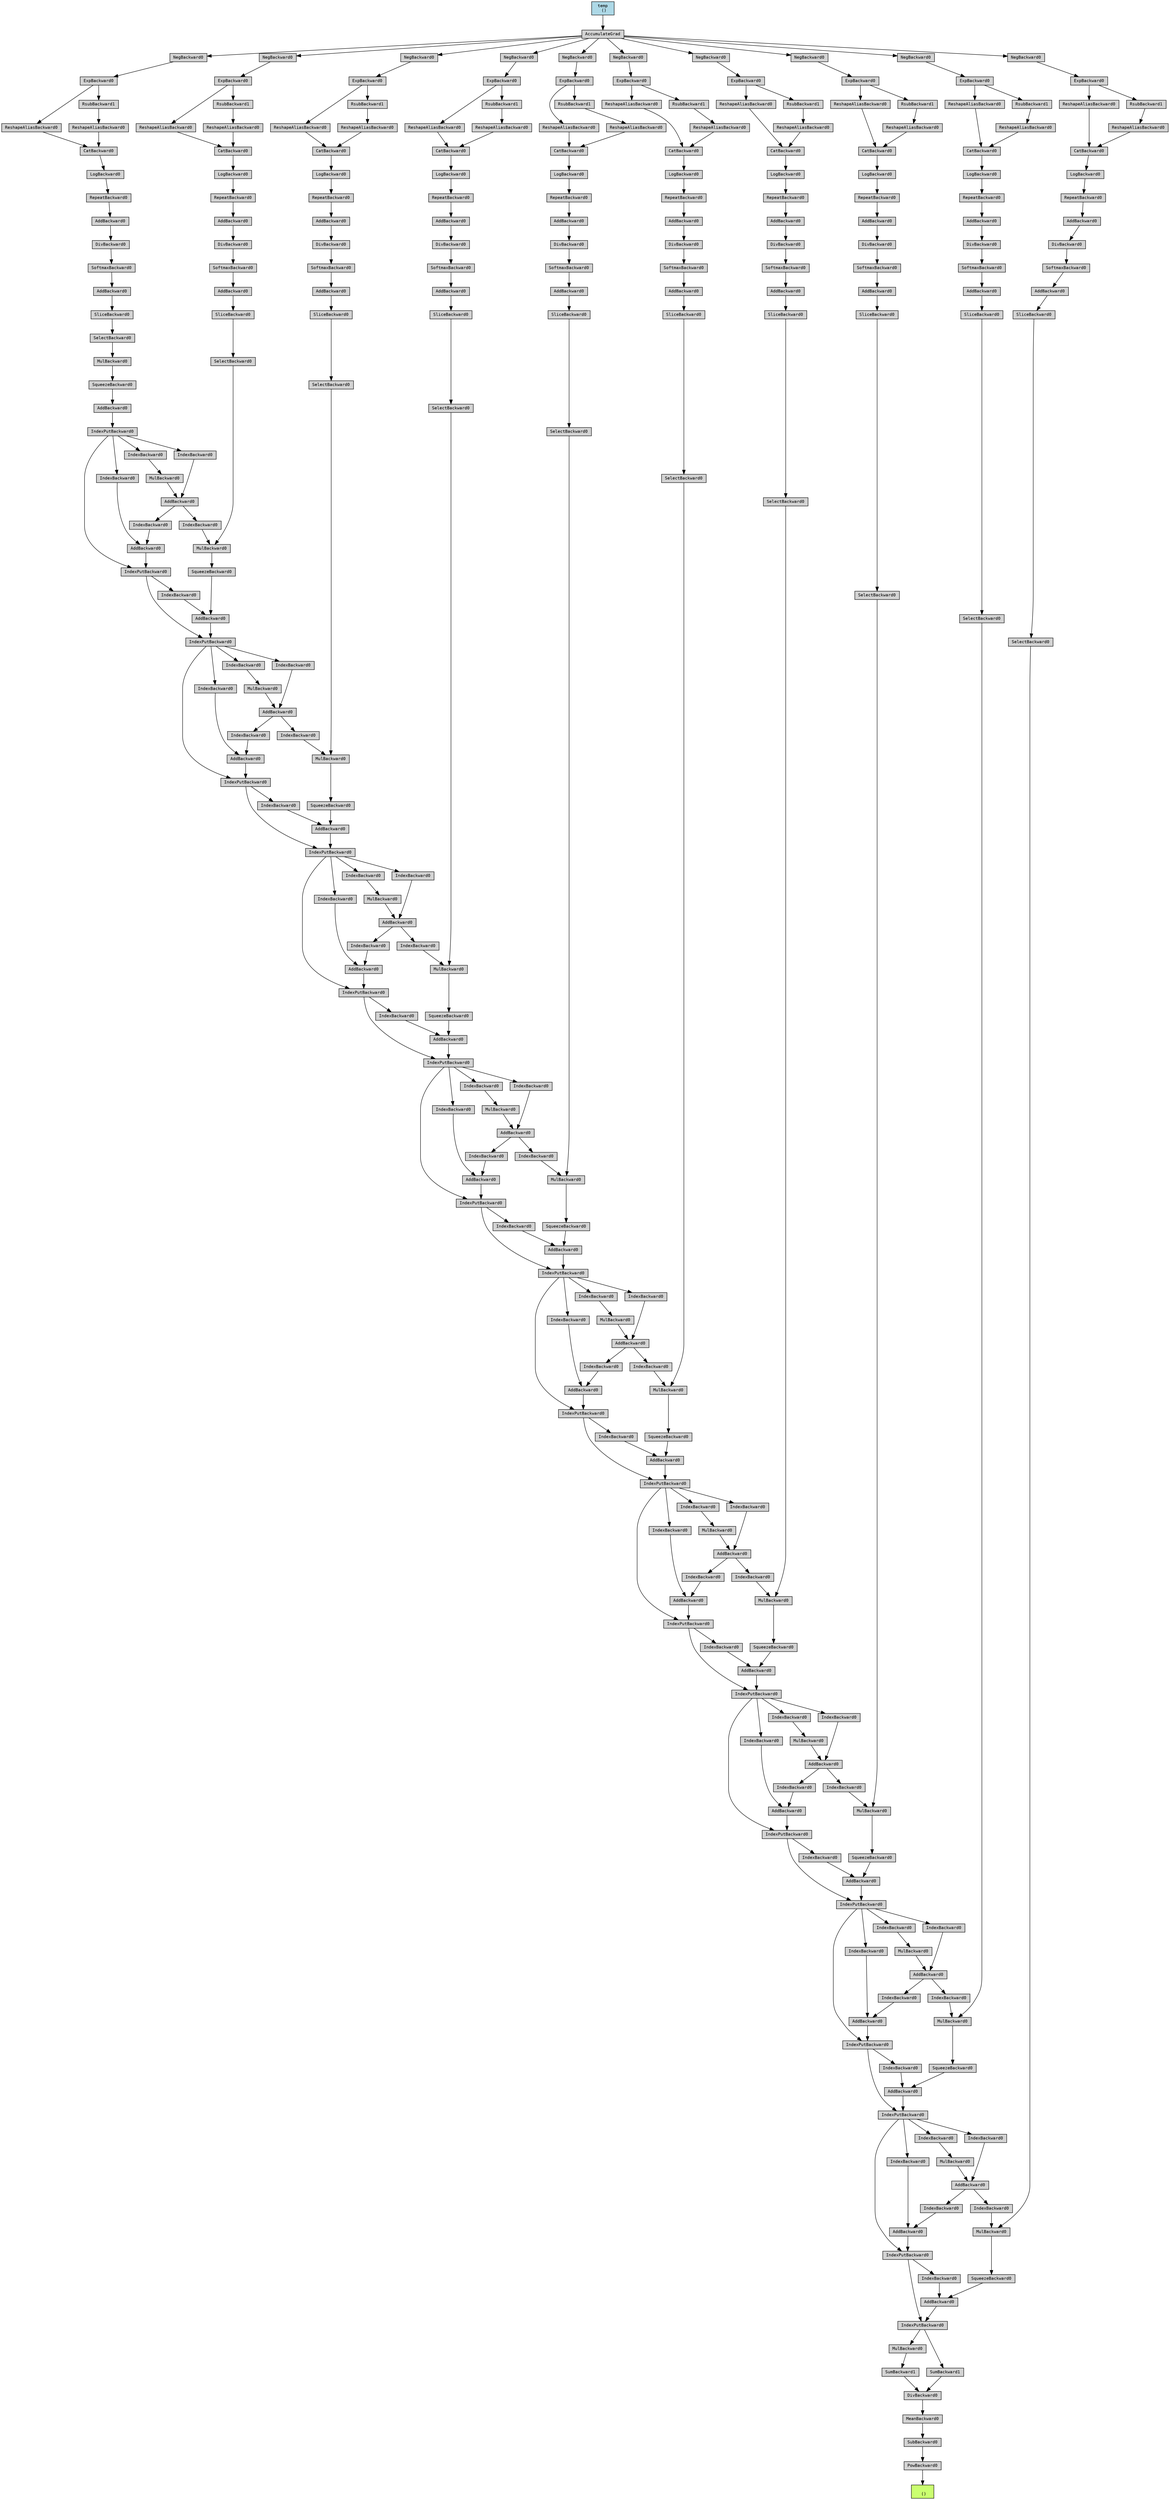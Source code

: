 digraph {
	graph [bb="0,0,2722,5980",
		size="93.6,93.6"
	];
	node [align=left,
		fontname=monospace,
		fontsize=10,
		height=0.2,
		label="\N",
		ranksep=0.1,
		shape=box,
		style=filled
	];
	2419774067456	[fillcolor=darkolivegreen1,
		height=0.44444,
		label="
 ()",
		pos="2087,16",
		width=0.75];
	2419777140288	[height=0.27778,
		label=PowBackward0,
		pos="2087,78",
		width=1.2222];
	2419777140288 -> 2419774067456	[pos="e,2087,32.141 2087,67.625 2087,61.025 2087,51.844 2087,43.11"];
	2419777140192	[height=0.27778,
		label=SubBackward0,
		pos="2087,134",
		width=1.2222];
	2419777140192 -> 2419777140288	[pos="e,2087,88.298 2087,123.59 2087,116.86 2087,107.53 2087,99.151"];
	2419777140096	[height=0.27778,
		label=MeanBackward0,
		pos="2087,190",
		width=1.3056];
	2419777140096 -> 2419777140192	[pos="e,2087,144.3 2087,179.59 2087,172.86 2087,163.53 2087,155.15"];
	2419777140000	[height=0.27778,
		label=DivBackward0,
		pos="2087,246",
		width=1.2222];
	2419777140000 -> 2419777140096	[pos="e,2087,200.3 2087,235.59 2087,228.86 2087,219.53 2087,211.15"];
	2419777139904	[height=0.27778,
		label=SumBackward1,
		pos="2034,302",
		width=1.2222];
	2419777139904 -> 2419777140000	[pos="e,2077.9,256.3 2043.2,291.59 2050.7,284.01 2061.4,273.13 2070.3,264.02"];
	2419777139760	[height=0.27778,
		label=MulBackward0,
		pos="2051,358",
		width=1.2222];
	2419777139760 -> 2419777139904	[pos="e,2036.9,312.3 2048,347.59 2045.9,340.7 2042.8,331.1 2040.2,322.57"];
	2419777139616	[height=0.27778,
		label=IndexPutBackward0,
		pos="2087,414",
		width=1.6389];
	2419777139616 -> 2419777139760	[pos="e,2057.2,368.3 2080.7,403.59 2075.9,396.39 2069.2,386.23 2063.3,377.43"];
	2419777139952	[height=0.27778,
		label=SumBackward1,
		pos="2140,302",
		width=1.2222];
	2419777139616 -> 2419777139952	[pos="e,2135.5,312.35 2091.5,403.62 2100.2,385.6 2119.4,345.81 2130.8,322.02"];
	2419777139520	[height=0.27778,
		label=IndexPutBackward0,
		pos="2051,582",
		width=1.6389];
	2419777139520 -> 2419777139616	[pos="e,2083.8,424.22 2052.3,571.5 2055.3,550.99 2062.9,501.06 2073,460 2075.1,451.56 2077.8,442.39 2080.4,434.53"];
	2419609064336	[height=0.27778,
		label=IndexBackward0,
		pos="2126,526",
		width=1.3889];
	2419777139520 -> 2419609064336	[pos="e,2112.8,536.48 2064.1,571.59 2075.1,563.67 2091.1,552.16 2104,542.82"];
	2419609063040	[height=0.27778,
		label=IndexPutBackward0,
		pos="2040,918",
		width=1.6389];
	2419609063040 -> 2419777139520	[pos="e,2036.9,592.22 2029.4,907.55 2010.7,889.83 1974,849.54 1974,807 1974,807 1974,807 1974,693 1974,662.05 1981.2,653.33 1999,628 2006.9,\
616.78 2018.2,606.57 2028.2,598.72"];
	2419586223648	[height=0.27778,
		label=IndexBackward0,
		pos="2052,806",
		width=1.3889];
	2419609063040 -> 2419586223648	[pos="e,2051,816.35 2041,907.62 2043,889.84 2047.2,850.88 2049.8,827"];
	2419750983024	[height=0.27778,
		label=IndexBackward0,
		pos="2118,862",
		width=1.3889];
	2419609063040 -> 2419750983024	[pos="e,2104.3,872.48 2053.6,907.59 2065.1,899.59 2082,887.93 2095.5,878.54"];
	2419750984992	[height=0.27778,
		label=IndexBackward0,
		pos="2236,862",
		width=1.3889];
	2419609063040 -> 2419750984992	[pos="e,2201.6,872.48 2074.1,907.59 2106.5,898.67 2155.4,885.19 2191,875.39"];
	2419609061648	[height=0.27778,
		label=IndexPutBackward0,
		pos="1959,1086",
		width=1.6389];
	2419609061648 -> 2419609063040	[pos="e,2024.1,928.45 1959.2,1075.8 1960.1,1054.5 1964.5,1001 1987,964 1994,952.48 2005,942.44 2015.2,934.78"];
	2419749715296	[height=0.27778,
		label=IndexBackward0,
		pos="2037,1030",
		width=1.3889];
	2419609061648 -> 2419749715296	[pos="e,2023.3,1040.5 1972.6,1075.6 1984.1,1067.6 2001,1055.9 2014.5,1046.5"];
	2419586220960	[height=0.27778,
		label=IndexPutBackward0,
		pos="1918,1422",
		width=1.6389];
	2419586220960 -> 2419609061648	[pos="e,1944.7,1096.2 1912.4,1411.7 1901.8,1393.2 1880,1350.2 1880,1311 1880,1311 1880,1311 1880,1197 1880,1165.9 1887.8,1157.3 1906,1132 \
1914.2,1120.6 1925.8,1110.3 1936.1,1102.5"];
	2419749714816	[height=0.27778,
		label=IndexBackward0,
		pos="1958,1254",
		width=1.3889];
	2419586220960 -> 2419749714816	[pos="e,1953.6,1264.5 1919,1411.7 1921.5,1391.3 1928.3,1340.8 1940,1300 1942.5,1291.4 1946,1282.2 1949.2,1274.4"];
	2419750985712	[height=0.27778,
		label=IndexBackward0,
		pos="1996,1366",
		width=1.3889];
	2419586220960 -> 2419750985712	[pos="e,1982.3,1376.5 1931.6,1411.6 1943.1,1403.6 1960,1391.9 1973.5,1382.5"];
	2419750987056	[height=0.27778,
		label=IndexBackward0,
		pos="2105,1310",
		width=1.3889];
	2419586220960 -> 2419750987056	[pos="e,2100.2,1320.4 1970.5,1411.5 1997.5,1404.8 2030,1393.7 2055,1376 2072,1363.9 2085.9,1344.4 2094.7,1329.9"];
	2419749714336	[height=0.27778,
		label=IndexPutBackward0,
		pos="1807,1590",
		width=1.6389];
	2419749714336 -> 2419586220960	[pos="e,1905.4,1432.2 1808.7,1579.8 1811.3,1566.9 1817,1542.9 1826,1524 1839.1,1496.6 1844.6,1490.4 1865,1468 1874.7,1457.4 1886.8,1446.9 \
1897,1438.7"];
	2419749714048	[height=0.27778,
		label=IndexBackward0,
		pos="1885,1534",
		width=1.3889];
	2419749714336 -> 2419749714048	[pos="e,1871.3,1544.5 1820.6,1579.6 1832.1,1571.6 1849,1559.9 1862.5,1550.5"];
	2419749713424	[height=0.27778,
		label=IndexPutBackward0,
		pos="1697,1926",
		width=1.6389];
	2419749713424 -> 2419749714336	[pos="e,1771.2,1600.5 1691.4,1915.7 1680.8,1897.2 1659,1854.2 1659,1815 1659,1815 1659,1815 1659,1701 1659,1649.5 1717.4,1619.3 1760.8,\
1604"];
	2419749712800	[height=0.27778,
		label=IndexBackward0,
		pos="1737,1758",
		width=1.3889];
	2419749713424 -> 2419749712800	[pos="e,1732.6,1768.5 1698,1915.7 1700.5,1895.3 1707.3,1844.8 1719,1804 1721.5,1795.4 1725,1786.2 1728.2,1778.4"];
	2419750987440	[height=0.27778,
		label=IndexBackward0,
		pos="1775,1870",
		width=1.3889];
	2419749713424 -> 2419750987440	[pos="e,1761.3,1880.5 1710.6,1915.6 1722.1,1907.6 1739,1895.9 1752.5,1886.5"];
	2419750989168	[height=0.27778,
		label=IndexBackward0,
		pos="1884,1814",
		width=1.3889];
	2419749713424 -> 2419750989168	[pos="e,1879.2,1824.4 1749.5,1915.5 1776.5,1908.8 1809,1897.7 1834,1880 1851,1867.9 1864.9,1848.4 1873.7,1833.9"];
	2419749712176	[height=0.27778,
		label=IndexPutBackward0,
		pos="1514,2094",
		width=1.6389];
	2419749712176 -> 2419749713424	[pos="e,1670,1936.5 1514.6,2083.7 1516,2070.1 1520.2,2044.8 1533,2028 1565.8,1985 1622.7,1956 1660,1940.5"];
	2419749711648	[height=0.27778,
		label=IndexBackward0,
		pos="1592,2038",
		width=1.3889];
	2419749712176 -> 2419749711648	[pos="e,1578.3,2048.5 1527.6,2083.6 1539.1,2075.6 1556,2063.9 1569.5,2054.5"];
	2419749710976	[height=0.27778,
		label=IndexPutBackward0,
		pos="1431,2430",
		width=1.6389];
	2419749710976 -> 2419749712176	[pos="e,1477.9,2104.4 1420.4,2419.6 1401.7,2401.8 1365,2361.5 1365,2319 1365,2319 1365,2319 1365,2205 1365,2153.2 1424,2123 1467.7,2107.8"];
	2419749710736	[height=0.27778,
		label=IndexBackward0,
		pos="1443,2318",
		width=1.3889];
	2419749710976 -> 2419749710736	[pos="e,1442,2328.4 1432,2419.6 1434,2401.8 1438.2,2362.9 1440.8,2339"];
	2419750989648	[height=0.27778,
		label=IndexBackward0,
		pos="1509,2374",
		width=1.3889];
	2419749710976 -> 2419750989648	[pos="e,1495.3,2384.5 1444.6,2419.6 1456.1,2411.6 1473,2399.9 1486.5,2390.5"];
	2419750991040	[height=0.27778,
		label=IndexBackward0,
		pos="1627,2374",
		width=1.3889];
	2419749710976 -> 2419750991040	[pos="e,1592.6,2384.5 1465.1,2419.6 1497.5,2410.7 1546.4,2397.2 1582,2387.4"];
	2419749709776	[height=0.27778,
		label=IndexPutBackward0,
		pos="1229,2598",
		width=1.6389];
	2419749709776 -> 2419749710976	[pos="e,1398.5,2440.4 1229.5,2587.6 1230.8,2573.9 1234.8,2548.5 1248,2532 1284.2,2486.8 1346.4,2458.7 1388.1,2443.9"];
	2419749709632	[height=0.27778,
		label=IndexBackward0,
		pos="1307,2542",
		width=1.3889];
	2419749709776 -> 2419749709632	[pos="e,1293.3,2552.5 1242.6,2587.6 1254.1,2579.6 1271,2567.9 1284.5,2558.5"];
	2419749708720	[height=0.27778,
		label=IndexPutBackward0,
		pos="1146,2934",
		width=1.6389];
	2419749708720 -> 2419749709776	[pos="e,1192.9,2608.4 1135.4,2923.6 1116.7,2905.8 1080,2865.5 1080,2823 1080,2823 1080,2823 1080,2709 1080,2657.2 1139,2627 1182.7,2611.8"];
	2419751385120	[height=0.27778,
		label=IndexBackward0,
		pos="1158,2822",
		width=1.3889];
	2419749708720 -> 2419751385120	[pos="e,1157,2832.4 1147,2923.6 1149,2905.8 1153.2,2866.9 1155.8,2843"];
	2419750991664	[height=0.27778,
		label=IndexBackward0,
		pos="1224,2878",
		width=1.3889];
	2419749708720 -> 2419750991664	[pos="e,1210.3,2888.5 1159.6,2923.6 1171.1,2915.6 1188,2903.9 1201.5,2894.5"];
	2419750993008	[height=0.27778,
		label=IndexBackward0,
		pos="1342,2878",
		width=1.3889];
	2419749708720 -> 2419750993008	[pos="e,1307.6,2888.5 1180.1,2923.6 1212.5,2914.7 1261.4,2901.2 1297,2891.4"];
	2419749707472	[height=0.27778,
		label=IndexPutBackward0,
		pos="949,3102",
		width=1.6389];
	2419749707472 -> 2419749708720	[pos="e,1115.1,2944.4 949.56,3091.6 950.81,3078 954.87,3052.6 968,3036 1003.3,2991.4 1064.1,2963 1104.7,2948.1"];
	2419749706944	[height=0.27778,
		label=IndexBackward0,
		pos="1027,3046",
		width=1.3889];
	2419749707472 -> 2419749706944	[pos="e,1013.3,3056.5 962.59,3091.6 974.15,3083.6 990.99,3071.9 1004.5,3062.5"];
	2419749706320	[height=0.27778,
		label=IndexPutBackward0,
		pos="838,3438",
		width=1.6389];
	2419749706320 -> 2419749707472	[pos="e,912.93,3112.4 832.39,3427.7 821.82,3409.2 800,3366.2 800,3327 800,3327 800,3327 800,3213 800,3161.2 859,3131 902.74,3115.8"];
	2419749706224	[height=0.27778,
		label=IndexBackward0,
		pos="878,3270",
		width=1.3889];
	2419749706320 -> 2419749706224	[pos="e,873.57,3280.5 839.04,3427.7 841.47,3407.3 848.25,3356.8 860,3316 862.47,3307.4 865.98,3298.2 869.25,3290.4"];
	2419750993488	[height=0.27778,
		label=IndexBackward0,
		pos="916,3382",
		width=1.3889];
	2419749706320 -> 2419750993488	[pos="e,902.31,3392.5 851.59,3427.6 863.15,3419.6 879.99,3407.9 893.55,3398.5"];
	2419751374848	[height=0.27778,
		label=IndexBackward0,
		pos="1025,3326",
		width=1.3889];
	2419749706320 -> 2419751374848	[pos="e,1020.2,3336.4 890.49,3427.5 917.53,3420.8 949.97,3409.7 975,3392 992.02,3379.9 1005.9,3360.4 1014.7,3345.9"];
	2419749705600	[height=0.27778,
		label=IndexPutBackward0,
		pos="646,3606",
		width=1.6389];
	2419749705600 -> 2419749706320	[pos="e,808.59,3448.4 646.58,3595.6 647.87,3582 651.97,3556.7 665,3540 699.43,3495.9 758.84,3467.4 798.28,3452.2"];
	2419749704976	[height=0.27778,
		label=IndexBackward0,
		pos="724,3550",
		width=1.3889];
	2419749705600 -> 2419749704976	[pos="e,710.31,3560.5 659.59,3595.6 671.15,3587.6 687.99,3575.9 701.55,3566.5"];
	2419749704352	[height=0.27778,
		label=IndexPutBackward0,
		pos="567,3942",
		width=1.6389];
	2419749704352 -> 2419749705600	[pos="e,611.64,3616.5 556.4,3931.6 537.74,3913.8 501,3873.5 501,3831 501,3831 501,3831 501,3717 501,3665.9 558.83,3635.5 601.45,3620"];
	2419750534880	[height=0.27778,
		label=IndexBackward0,
		pos="579,3830",
		width=1.3889];
	2419749704352 -> 2419750534880	[pos="e,577.98,3840.4 568.02,3931.6 569.96,3913.8 574.21,3874.9 576.82,3851"];
	2419751377248	[height=0.27778,
		label=IndexBackward0,
		pos="645,3886",
		width=1.3889];
	2419749704352 -> 2419751377248	[pos="e,631.31,3896.5 580.59,3931.6 592.15,3923.6 608.99,3911.9 622.55,3902.5"];
	2419751383440	[height=0.27778,
		label=IndexBackward0,
		pos="763,3886",
		width=1.3889];
	2419749704352 -> 2419751383440	[pos="e,728.59,3896.5 601.14,3931.6 633.54,3922.7 682.44,3909.2 718.01,3899.4"];
	2419749703152	[height=0.27778,
		label=IndexPutBackward0,
		pos="412,4110",
		width=1.6389];
	2419749703152 -> 2419749704352	[pos="e,547.15,3952.4 412.83,4099.8 414.43,4086.4 418.91,4061.4 431,4044 458.6,4004.4 506.76,3974 537.74,3957.4"];
	2419749702624	[height=0.27778,
		label=IndexBackward0,
		pos="490,4054",
		width=1.3889];
	2419749703152 -> 2419749702624	[pos="e,476.31,4064.5 425.59,4099.6 437.15,4091.6 453.99,4079.9 467.55,4070.5"];
	2419749701904	[height=0.27778,
		label=IndexPutBackward0,
		pos="364,4446",
		width=1.6389];
	2419749701904 -> 2419749703152	[pos="e,389.48,4120.5 353.4,4435.6 334.74,4417.8 298,4377.5 298,4335 298,4335 298,4335 298,4221 298,4175.2 346.26,4142.4 379.98,4125.1"];
	2419749701280	[height=0.27778,
		label=IndexBackward0,
		pos="376,4334",
		width=1.3889];
	2419749701904 -> 2419749701280	[pos="e,374.98,4344.4 365.02,4435.6 366.96,4417.8 371.21,4378.9 373.82,4355"];
	2419751385648	[height=0.27778,
		label=IndexBackward0,
		pos="442,4390",
		width=1.3889];
	2419749701904 -> 2419751385648	[pos="e,428.31,4400.5 377.59,4435.6 389.15,4427.6 405.99,4415.9 419.55,4406.5"];
	2419750521008	[height=0.27778,
		label=IndexBackward0,
		pos="560,4390",
		width=1.3889];
	2419749701904 -> 2419750521008	[pos="e,525.59,4400.5 398.14,4435.6 430.54,4426.7 479.44,4413.2 515.01,4403.4"];
	2419749700656	[height=0.27778,
		label=IndexPutBackward0,
		pos="281,4614",
		width=1.6389];
	2419749700656 -> 2419749701904	[pos="e,348.2,4456.5 281.39,4603.8 282.66,4582.5 288.08,4529 311,4492 318.11,4480.5 329.11,4470.5 339.26,4462.8"];
	2419750531760	[height=0.27778,
		label=IndexBackward0,
		pos="359,4558",
		width=1.3889];
	2419749700656 -> 2419750531760	[pos="e,345.31,4568.5 294.59,4603.6 306.15,4595.6 322.99,4583.9 336.55,4574.5"];
	2419749700032	[height=0.27778,
		label=IndexPutBackward0,
		pos="207,4950",
		width=1.6389];
	2419749700032 -> 2419749700656	[pos="e,243.43,4624.4 189.31,4939.6 176.1,4931.8 158.57,4919.4 148,4904 130.96,4879.2 129,4869.1 129,4839 129,4839 129,4839 129,4725 129,\
4672.8 188.49,4642.9 233.04,4627.8"];
	2419750535120	[height=0.27778,
		label=IndexBackward0,
		pos="207,4894",
		width=1.3889];
	2419749700032 -> 2419750535120	[pos="e,207,4904.3 207,4939.6 207,4932.9 207,4923.5 207,4915.2"];
	2419750526576	[height=0.27778,
		label=IndexBackward0,
		pos="325,4894",
		width=1.3889];
	2419749700032 -> 2419750526576	[pos="e,304.29,4904.5 227.55,4939.6 246.05,4931.1 273.48,4918.6 294.53,4908.9"];
	2419750529792	[height=0.27778,
		label=IndexBackward0,
		pos="401,4838",
		width=1.3889];
	2419749700032 -> 2419750529792	[pos="e,401.34,4848.4 266.49,4940.5 311.18,4932.9 367.41,4920.5 384,4904 395.77,4892.3 399.71,4873.6 400.89,4859.2"];
	2419750533776	[height=0.27778,
		label=AddBackward0,
		pos="207,5006",
		width=1.2222];
	2419750533776 -> 2419749700032	[pos="e,207,4960.3 207,4995.6 207,4988.9 207,4979.5 207,4971.2"];
	2419750533152	[height=0.27778,
		label=SqueezeBackward0,
		pos="207,5062",
		width=1.5556];
	2419750533152 -> 2419750533776	[pos="e,207,5016.3 207,5051.6 207,5044.9 207,5035.5 207,5027.2"];
	2419750532528	[height=0.27778,
		label=MulBackward0,
		pos="207,5118",
		width=1.2222];
	2419750532528 -> 2419750533152	[pos="e,207,5072.3 207,5107.6 207,5100.9 207,5091.5 207,5083.2"];
	2419750531904	[height=0.27778,
		label=SelectBackward0,
		pos="207,5174",
		width=1.4722];
	2419750531904 -> 2419750532528	[pos="e,207,5128.3 207,5163.6 207,5156.9 207,5147.5 207,5139.2"];
	2419750531088	[height=0.27778,
		label=SliceBackward0,
		pos="207,5230",
		width=1.3889];
	2419750531088 -> 2419750531904	[pos="e,207,5184.3 207,5219.6 207,5212.9 207,5203.5 207,5195.2"];
	2419750530320	[height=0.27778,
		label=AddBackward0,
		pos="207,5286",
		width=1.2222];
	2419750530320 -> 2419750531088	[pos="e,207,5240.3 207,5275.6 207,5268.9 207,5259.5 207,5251.2"];
	2419750529696	[height=0.27778,
		label=SoftmaxBackward0,
		pos="207,5342",
		width=1.5556];
	2419750529696 -> 2419750530320	[pos="e,207,5296.3 207,5331.6 207,5324.9 207,5315.5 207,5307.2"];
	2419750529072	[height=0.27778,
		label=DivBackward0,
		pos="207,5398",
		width=1.2222];
	2419750529072 -> 2419750529696	[pos="e,207,5352.3 207,5387.6 207,5380.9 207,5371.5 207,5363.2"];
	2419750527824	[height=0.27778,
		label=AddBackward0,
		pos="207,5454",
		width=1.2222];
	2419750527824 -> 2419750529072	[pos="e,207,5408.3 207,5443.6 207,5436.9 207,5427.5 207,5419.2"];
	2419750527200	[height=0.27778,
		label=RepeatBackward0,
		pos="207,5510",
		width=1.4722];
	2419750527200 -> 2419750527824	[pos="e,207,5464.3 207,5499.6 207,5492.9 207,5483.5 207,5475.2"];
	2419750526240	[height=0.27778,
		label=LogBackward0,
		pos="207,5566",
		width=1.2222];
	2419750526240 -> 2419750527200	[pos="e,207,5520.3 207,5555.6 207,5548.9 207,5539.5 207,5531.2"];
	2419750525328	[height=0.27778,
		label=CatBackward0,
		pos="207,5622",
		width=1.2222];
	2419750525328 -> 2419750526240	[pos="e,207,5576.3 207,5611.6 207,5604.9 207,5595.5 207,5587.2"];
	2419750524704	[height=0.27778,
		label=ReshapeAliasBackward0,
		pos="71,5734",
		width=1.9722];
	2419750524704 -> 2419750525328	[pos="e,185.7,5632.5 77.391,5723.7 86.997,5710.2 106.25,5685 127,5668 141.87,5655.8 160.48,5645.1 176.01,5637.2"];
	2419750523600	[height=0.27778,
		label=ExpBackward0,
		pos="207,5790",
		width=1.2222];
	2419750523600 -> 2419750524704	[pos="e,94.874,5744.5 183.31,5779.6 161.6,5771 129.22,5758.1 104.8,5748.4"];
	2419750521920	[height=0.27778,
		label=RsubBackward1,
		pos="207,5734",
		width=1.3056];
	2419750523600 -> 2419750521920	[pos="e,207,5744.3 207,5779.6 207,5772.9 207,5763.5 207,5755.2"];
	2419750522256	[height=0.27778,
		label=NegBackward0,
		pos="290,5846",
		width=1.2222];
	2419750522256 -> 2419750523600	[pos="e,221.57,5800.5 275.54,5835.6 263.12,5827.5 244.98,5815.7 230.48,5806.3"];
	2419750521632	[height=0.27778,
		label=AccumulateGrad,
		pos="1260,5902",
		width=1.3889];
	2419750521632 -> 2419750522256	[pos="e,334.38,5849.5 1209.6,5898.2 1043.9,5889 517.57,5859.7 345.22,5850.1"];
	2419751380944	[height=0.27778,
		label=NegBackward0,
		pos="562,5846",
		width=1.2222];
	2419750521632 -> 2419751380944	[pos="e,606.23,5850.4 1209.5,5897.1 1082.2,5887.2 748.78,5861.5 616.87,5851.2"];
	2419751373792	[height=0.27778,
		label=NegBackward0,
		pos="856,5846",
		width=1.2222];
	2419750521632 -> 2419751373792	[pos="e,900.46,5852.9 1209.6,5894.3 1133.6,5884.1 989.93,5864.9 911.14,5854.4"];
	2419750992624	[height=0.27778,
		label=NegBackward0,
		pos="1072,5846",
		width=1.2222];
	2419750521632 -> 2419750992624	[pos="e,1105,5856.5 1227.3,5891.6 1196.2,5882.7 1149.3,5869.2 1115.1,5859.4"];
	2419750990608	[height=0.27778,
		label=NegBackward0,
		pos="1200,5846",
		width=1.2222];
	2419750521632 -> 2419750990608	[pos="e,1210.3,5856.3 1249.5,5891.6 1240.9,5883.9 1228.5,5872.7 1218.3,5863.5"];
	2419750988784	[height=0.27778,
		label=NegBackward0,
		pos="1320,5846",
		width=1.2222];
	2419750521632 -> 2419750988784	[pos="e,1309.7,5856.3 1270.5,5891.6 1279.1,5883.9 1291.5,5872.7 1301.7,5863.5"];
	2419750986816	[height=0.27778,
		label=NegBackward0,
		pos="1540,5846",
		width=1.2222];
	2419750521632 -> 2419750986816	[pos="e,1495.6,5855.6 1309.1,5891.5 1358.3,5882 1433.9,5867.5 1485.1,5857.6"];
	2419750984752	[height=0.27778,
		label=NegBackward0,
		pos="1810,5846",
		width=1.2222];
	2419750521632 -> 2419750984752	[pos="e,1765.9,5851.3 1310.3,5896.1 1413.4,5885.9 1648,5862.9 1755,5852.4"];
	2419750982256	[height=0.27778,
		label=NegBackward0,
		pos="2056,5846",
		width=1.2222];
	2419750521632 -> 2419750982256	[pos="e,2011.8,5850 1310.4,5897.6 1452.3,5888 1854.2,5860.7 2001.2,5850.7"];
	2419750980240	[height=0.27778,
		label=NegBackward0,
		pos="2327,5846",
		width=1.2222];
	2419750521632 -> 2419750980240	[pos="e,2282.5,5849.3 1310.4,5898.4 1488.3,5889.4 2086.3,5859.2 2271.7,5849.8"];
	2419776067664	[fillcolor=lightblue,
		height=0.44444,
		label="temp
 ()",
		pos="1260,5964",
		width=0.75];
	2419776067664 -> 2419750521632	[pos="e,1260,5912.4 1260,5947.5 1260,5940.2 1260,5931.2 1260,5923.3"];
	2419750525136	[height=0.27778,
		label=ReshapeAliasBackward0,
		pos="207,5678",
		width=1.9722];
	2419750525136 -> 2419750525328	[pos="e,207,5632.3 207,5667.6 207,5660.9 207,5651.5 207,5643.2"];
	2419750521920 -> 2419750525136	[pos="e,207,5688.3 207,5723.6 207,5716.9 207,5707.5 207,5699.2"];
	2419749700320	[height=0.27778,
		label=AddBackward0,
		pos="281,4670",
		width=1.2222];
	2419749700320 -> 2419749700656	[pos="e,281,4624.3 281,4659.6 281,4652.9 281,4643.5 281,4635.2"];
	2419750535120 -> 2419749700320	[pos="e,270.04,4680.2 207.08,4883.6 207.68,4856.3 211.93,4774.9 241,4716 246.16,4705.5 254.43,4695.6 262.11,4687.8"];
	2419750533296	[height=0.27778,
		label=IndexBackward0,
		pos="300,4726",
		width=1.3889];
	2419750533296 -> 2419749700320	[pos="e,284.27,4680.3 296.69,4715.6 294.27,4708.7 290.89,4699.1 287.89,4690.6"];
	2419750532000	[height=0.27778,
		label=AddBackward0,
		pos="346,4782",
		width=1.2222];
	2419750532000 -> 2419750533296	[pos="e,307.92,4736.3 337.99,4771.6 331.66,4764.2 322.64,4753.6 314.98,4744.6"];
	2419750527296	[height=0.27778,
		label=IndexBackward0,
		pos="428,4726",
		width=1.3889];
	2419750532000 -> 2419750527296	[pos="e,413.61,4736.5 360.28,4771.6 372.55,4763.5 390.48,4751.7 404.81,4742.3"];
	2419750529504	[height=0.27778,
		label=MulBackward0,
		pos="289,4838",
		width=1.2222];
	2419750529504 -> 2419750532000	[pos="e,336.19,4792.3 298.93,4827.6 307.02,4819.9 318.65,4808.9 328.32,4799.7"];
	2419750526576 -> 2419750529504	[pos="e,295.2,4848.3 318.73,4883.6 313.93,4876.4 307.16,4866.2 301.29,4857.4"];
	2419750529792 -> 2419750532000	[pos="e,355.47,4792.3 391.42,4827.6 383.61,4819.9 372.39,4808.9 363.06,4799.7"];
	2419749700800	[height=0.27778,
		label=AddBackward0,
		pos="364,4502",
		width=1.2222];
	2419749700800 -> 2419749701904	[pos="e,364,4456.3 364,4491.6 364,4484.9 364,4475.5 364,4467.2"];
	2419750531760 -> 2419749700800	[pos="e,363.14,4512.3 359.87,4547.6 360.49,4540.9 361.36,4531.5 362.13,4523.2"];
	2419750534208	[height=0.27778,
		label=SqueezeBackward0,
		pos="437,4614",
		width=1.5556];
	2419750534208 -> 2419749700800	[pos="e,379.44,4512.2 436.04,4603.9 434.28,4590.6 429.6,4565.7 418,4548 410.34,4536.3 398.74,4526.1 388.24,4518.3"];
	2419750530416	[height=0.27778,
		label=MulBackward0,
		pos="437,4670",
		width=1.2222];
	2419750530416 -> 2419750534208	[pos="e,437,4624.3 437,4659.6 437,4652.9 437,4643.5 437,4635.2"];
	2419750528448	[height=0.27778,
		label=SelectBackward0,
		pos="522,4838",
		width=1.4722];
	2419750528448 -> 2419750530416	[pos="e,451.29,4680.4 521.08,4827.8 518.61,4806.6 510.34,4753.2 487,4716 479.97,4704.8 469.37,4694.7 459.74,4686.9"];
	2419750520384	[height=0.27778,
		label=SliceBackward0,
		pos="489,5230",
		width=1.3889];
	2419750520384 -> 2419750528448	[pos="e,521.86,4848.4 493.72,5219.6 502.62,5200.9 521,5157.6 521,5119 521,5119 521,5119 521,4949 521,4917.7 521.41,4881.4 521.7,4859.4"];
	2419750524224	[height=0.27778,
		label=AddBackward0,
		pos="481,5286",
		width=1.2222];
	2419750524224 -> 2419750520384	[pos="e,487.62,5240.3 482.39,5275.6 483.39,5268.9 484.77,5259.5 486.01,5251.2"];
	2419750519856	[height=0.27778,
		label=SoftmaxBackward0,
		pos="477,5342",
		width=1.5556];
	2419750519856 -> 2419750524224	[pos="e,480.31,5296.3 477.7,5331.6 478.2,5324.9 478.89,5315.5 479.51,5307.2"];
	2419750519136	[height=0.27778,
		label=DivBackward0,
		pos="476,5398",
		width=1.2222];
	2419750519136 -> 2419750519856	[pos="e,476.83,5352.3 476.17,5387.6 476.3,5380.9 476.47,5371.5 476.63,5363.2"];
	2419750522880	[height=0.27778,
		label=AddBackward0,
		pos="474,5454",
		width=1.2222];
	2419750522880 -> 2419750519136	[pos="e,475.66,5408.3 474.35,5443.6 474.6,5436.9 474.94,5427.5 475.25,5419.2"];
	2419751386080	[height=0.27778,
		label=RepeatBackward0,
		pos="473,5510",
		width=1.4722];
	2419751386080 -> 2419750522880	[pos="e,473.83,5464.3 473.17,5499.6 473.3,5492.9 473.47,5483.5 473.63,5475.2"];
	2419751385216	[height=0.27778,
		label=LogBackward0,
		pos="473,5566",
		width=1.2222];
	2419751385216 -> 2419751386080	[pos="e,473,5520.3 473,5555.6 473,5548.9 473,5539.5 473,5531.2"];
	2419751384688	[height=0.27778,
		label=CatBackward0,
		pos="457,5622",
		width=1.2222];
	2419751384688 -> 2419751385216	[pos="e,470.24,5576.3 459.79,5611.6 461.83,5604.7 464.67,5595.1 467.2,5586.6"];
	2419751383584	[height=0.27778,
		label=ReshapeAliasBackward0,
		pos="343,5734",
		width=1.9722];
	2419751383584 -> 2419751384688	[pos="e,432.18,5632.5 345.99,5723.6 350.71,5709.9 361.04,5684.5 377,5668 389.74,5654.9 407.15,5644.5 422.48,5637"];
	2419751382000	[height=0.27778,
		label=ExpBackward0,
		pos="479,5790",
		width=1.2222];
	2419751382000 -> 2419751383584	[pos="e,366.87,5744.5 455.31,5779.6 433.6,5771 401.22,5758.1 376.8,5748.4"];
	2419751379792	[height=0.27778,
		label=RsubBackward1,
		pos="479,5734",
		width=1.3056];
	2419751382000 -> 2419751379792	[pos="e,479,5744.3 479,5779.6 479,5772.9 479,5763.5 479,5755.2"];
	2419751380944 -> 2419751382000	[pos="e,493.57,5800.5 547.54,5835.6 535.12,5827.5 516.98,5815.7 502.48,5806.3"];
	2419751384592	[height=0.27778,
		label=ReshapeAliasBackward0,
		pos="457,5678",
		width=1.9722];
	2419751384592 -> 2419751384688	[pos="e,457,5632.3 457,5667.6 457,5660.9 457,5651.5 457,5643.2"];
	2419751379792 -> 2419751384592	[pos="e,460.79,5688.3 475.17,5723.6 472.33,5716.6 468.36,5706.9 464.86,5698.3"];
	2419750527296 -> 2419750530416	[pos="e,435.45,4680.3 429.57,4715.6 430.7,4708.8 432.28,4699.3 433.69,4690.9"];
	2419749702000	[height=0.27778,
		label=AddBackward0,
		pos="412,4166",
		width=1.2222];
	2419749702000 -> 2419749703152	[pos="e,412,4120.3 412,4155.6 412,4148.9 412,4139.5 412,4131.2"];
	2419749701280 -> 2419749702000	[pos="e,407.77,4176.5 376.8,4323.8 378.7,4303.3 384.18,4252.9 395,4212 397.26,4203.4 400.57,4194.3 403.66,4186.4"];
	2419750525952	[height=0.27778,
		label=IndexBackward0,
		pos="454,4222",
		width=1.3889];
	2419750525952 -> 2419749702000	[pos="e,419.23,4176.3 446.68,4211.6 440.96,4204.2 432.84,4193.8 425.9,4184.9"];
	2419750534400	[height=0.27778,
		label=AddBackward0,
		pos="524,4278",
		width=1.2222];
	2419750534400 -> 2419750525952	[pos="e,466.05,4232.3 511.81,4267.6 501.57,4259.7 486.72,4248.2 474.63,4238.9"];
	2419751386272	[height=0.27778,
		label=IndexBackward0,
		pos="572,4222",
		width=1.3889];
	2419750534400 -> 2419751386272	[pos="e,563.73,4232.3 532.36,4267.6 539.04,4260.1 548.57,4249.4 556.62,4240.3"];
	2419750519760	[height=0.27778,
		label=MulBackward0,
		pos="488,4334",
		width=1.2222];
	2419750519760 -> 2419750534400	[pos="e,517.8,4288.3 494.27,4323.6 499.07,4316.4 505.84,4306.2 511.71,4297.4"];
	2419751385648 -> 2419750519760	[pos="e,480.08,4344.3 450.01,4379.6 456.34,4372.2 465.36,4361.6 473.02,4352.6"];
	2419750521008 -> 2419750534400	[pos="e,527.73,4288.2 557.52,4379.7 554.08,4367 547.56,4343.6 541,4324 538.15,4315.5 534.71,4306.2 531.66,4298.3"];
	2419749703248	[height=0.27778,
		label=AddBackward0,
		pos="567,3998",
		width=1.2222];
	2419749703248 -> 2419749704352	[pos="e,567,3952.3 567,3987.6 567,3980.9 567,3971.5 567,3963.2"];
	2419749702624 -> 2419749703248	[pos="e,553.48,4008.5 503.41,4043.6 514.83,4035.6 531.45,4023.9 544.84,4014.5"];
	2419750519904	[height=0.27778,
		label=SqueezeBackward0,
		pos="614,4054",
		width=1.5556];
	2419750519904 -> 2419749703248	[pos="e,575.09,4008.3 605.81,4043.6 599.34,4036.2 590.13,4025.6 582.3,4016.6"];
	2419750524128	[height=0.27778,
		label=MulBackward0,
		pos="614,4166",
		width=1.2222];
	2419750524128 -> 2419750519904	[pos="e,614,4064.4 614,4155.6 614,4137.9 614,4099.2 614,4075.3"];
	2419751386368	[height=0.27778,
		label=SelectBackward0,
		pos="650,5006",
		width=1.4722];
	2419751386368 -> 2419750524128	[pos="e,619.31,4176.4 650,4995.6 650,4976.6 650,4932.2 650,4895 650,4895 650,4895 650,4277 650,4243.7 634.87,4207.3 624.23,4185.9"];
	2419751380320	[height=0.27778,
		label=SliceBackward0,
		pos="650,5230",
		width=1.3889];
	2419751380320 -> 2419751386368	[pos="e,650,5016.3 650,5219.7 650,5186.6 650,5073.4 650,5027"];
	2419751379696	[height=0.27778,
		label=AddBackward0,
		pos="650,5286",
		width=1.2222];
	2419751379696 -> 2419751380320	[pos="e,650,5240.3 650,5275.6 650,5268.9 650,5259.5 650,5251.2"];
	2419751379072	[height=0.27778,
		label=SoftmaxBackward0,
		pos="650,5342",
		width=1.5556];
	2419751379072 -> 2419751379696	[pos="e,650,5296.3 650,5331.6 650,5324.9 650,5315.5 650,5307.2"];
	2419751378448	[height=0.27778,
		label=DivBackward0,
		pos="650,5398",
		width=1.2222];
	2419751378448 -> 2419751379072	[pos="e,650,5352.3 650,5387.6 650,5380.9 650,5371.5 650,5363.2"];
	2419751378064	[height=0.27778,
		label=AddBackward0,
		pos="650,5454",
		width=1.2222];
	2419751378064 -> 2419751378448	[pos="e,650,5408.3 650,5443.6 650,5436.9 650,5427.5 650,5419.2"];
	2419751377536	[height=0.27778,
		label=RepeatBackward0,
		pos="650,5510",
		width=1.4722];
	2419751377536 -> 2419751378064	[pos="e,650,5464.3 650,5499.6 650,5492.9 650,5483.5 650,5475.2"];
	2419751376816	[height=0.27778,
		label=LogBackward0,
		pos="650,5566",
		width=1.2222];
	2419751376816 -> 2419751377536	[pos="e,650,5520.3 650,5555.6 650,5548.9 650,5539.5 650,5531.2"];
	2419751376384	[height=0.27778,
		label=CatBackward0,
		pos="650,5622",
		width=1.2222];
	2419751376384 -> 2419751376816	[pos="e,650,5576.3 650,5611.6 650,5604.9 650,5595.5 650,5587.2"];
	2419751375376	[height=0.27778,
		label=ReshapeAliasBackward0,
		pos="615,5734",
		width=1.9722];
	2419751375376 -> 2419751376384	[pos="e,620.45,5632.5 602.09,5723.7 586.46,5711.1 563.58,5688.2 575,5668 582.83,5654.2 596.78,5644.1 610.55,5637.1"];
	2419751374128	[height=0.27778,
		label=ExpBackward0,
		pos="751,5790",
		width=1.2222];
	2419751374128 -> 2419751375376	[pos="e,638.87,5744.5 727.31,5779.6 705.6,5771 673.22,5758.1 648.8,5748.4"];
	2419751372880	[height=0.27778,
		label=RsubBackward1,
		pos="751,5734",
		width=1.3056];
	2419751374128 -> 2419751372880	[pos="e,751,5744.3 751,5779.6 751,5772.9 751,5763.5 751,5755.2"];
	2419751373792 -> 2419751374128	[pos="e,769.43,5800.5 837.71,5835.6 821.55,5827.3 797.73,5815 779.14,5805.5"];
	2419751375952	[height=0.27778,
		label=ReshapeAliasBackward0,
		pos="655,5678",
		width=1.9722];
	2419751375952 -> 2419751376384	[pos="e,650.86,5632.3 654.13,5667.6 653.51,5660.9 652.64,5651.5 651.87,5643.2"];
	2419751372880 -> 2419751375952	[pos="e,671.85,5688.5 734.28,5723.6 719.64,5715.4 698.12,5703.3 681.2,5693.7"];
	2419751386272 -> 2419750524128	[pos="e,606.77,4176.3 579.32,4211.6 585.04,4204.2 593.16,4193.8 600.1,4184.9"];
	2419749704592	[height=0.27778,
		label=AddBackward0,
		pos="646,3662",
		width=1.2222];
	2419749704592 -> 2419749705600	[pos="e,646,3616.3 646,3651.6 646,3644.9 646,3635.5 646,3627.2"];
	2419750534880 -> 2419749704592	[pos="e,631.8,3672.3 578.47,3819.6 577.7,3798.3 578.11,3745.6 598,3708 603.99,3696.7 613.95,3686.6 623.24,3678.9"];
	2419749703776	[height=0.27778,
		label=IndexBackward0,
		pos="657,3718",
		width=1.3889];
	2419749703776 -> 2419749704592	[pos="e,647.89,3672.3 655.08,3707.6 653.7,3700.8 651.77,3691.3 650.05,3682.9"];
	2419751386896	[height=0.27778,
		label=AddBackward0,
		pos="727,3774",
		width=1.2222];
	2419751386896 -> 2419749703776	[pos="e,669.05,3728.3 714.81,3763.6 704.57,3755.7 689.72,3744.2 677.63,3734.9"];
	2419751377824	[height=0.27778,
		label=IndexBackward0,
		pos="775,3718",
		width=1.3889];
	2419751386896 -> 2419751377824	[pos="e,766.73,3728.3 735.36,3763.6 742.04,3756.1 751.57,3745.4 759.62,3736.3"];
	2419751378736	[height=0.27778,
		label=MulBackward0,
		pos="691,3830",
		width=1.2222];
	2419751378736 -> 2419751386896	[pos="e,720.8,3784.3 697.27,3819.6 702.07,3812.4 708.84,3802.2 714.71,3793.4"];
	2419751377248 -> 2419751378736	[pos="e,683.08,3840.3 653.01,3875.6 659.34,3868.2 668.36,3857.6 676.02,3848.6"];
	2419751383440 -> 2419751386896	[pos="e,730.73,3784.2 760.52,3875.7 757.08,3863 750.56,3839.6 744,3820 741.15,3811.5 737.71,3802.2 734.66,3794.3"];
	2419749706032	[height=0.27778,
		label=AddBackward0,
		pos="838,3494",
		width=1.2222];
	2419749706032 -> 2419749706320	[pos="e,838,3448.3 838,3483.6 838,3476.9 838,3467.5 838,3459.2"];
	2419749704976 -> 2419749706032	[pos="e,817.99,3504.5 743.86,3539.6 761.65,3531.2 787.99,3518.7 808.29,3509.1"];
	2419751379504	[height=0.27778,
		label=SqueezeBackward0,
		pos="848,3550",
		width=1.5556];
	2419751379504 -> 2419749706032	[pos="e,839.72,3504.3 846.26,3539.6 845,3532.8 843.24,3523.3 841.68,3514.9"];
	2419751382816	[height=0.27778,
		label=MulBackward0,
		pos="848,3662",
		width=1.2222];
	2419751382816 -> 2419751379504	[pos="e,848,3560.4 848,3651.6 848,3633.9 848,3595.2 848,3571.3"];
	2419751378256	[height=0.27778,
		label=SelectBackward0,
		pos="853,5062",
		width=1.4722];
	2419751378256 -> 2419751382816	[pos="e,848.72,3672.4 853,5051.6 853,5032.6 853,4988.2 853,4951 853,4951 853,4951 853,3773 853,3741.7 850.95,3705.4 849.48,3683.4"];
	2419751373504	[height=0.27778,
		label=SliceBackward0,
		pos="853,5230",
		width=1.3889];
	2419751373504 -> 2419751378256	[pos="e,853,5072.3 853,5219.6 853,5193.3 853,5118.8 853,5082.9"];
	2419751372256	[height=0.27778,
		label=AddBackward0,
		pos="853,5286",
		width=1.2222];
	2419751372256 -> 2419751373504	[pos="e,853,5240.3 853,5275.6 853,5268.9 853,5259.5 853,5251.2"];
	2419751371632	[height=0.27778,
		label=SoftmaxBackward0,
		pos="853,5342",
		width=1.5556];
	2419751371632 -> 2419751372256	[pos="e,853,5296.3 853,5331.6 853,5324.9 853,5315.5 853,5307.2"];
	2419751371008	[height=0.27778,
		label=DivBackward0,
		pos="853,5398",
		width=1.2222];
	2419751371008 -> 2419751371632	[pos="e,853,5352.3 853,5387.6 853,5380.9 853,5371.5 853,5363.2"];
	2419750993776	[height=0.27778,
		label=AddBackward0,
		pos="853,5454",
		width=1.2222];
	2419750993776 -> 2419751371008	[pos="e,853,5408.3 853,5443.6 853,5436.9 853,5427.5 853,5419.2"];
	2419750993584	[height=0.27778,
		label=RepeatBackward0,
		pos="853,5510",
		width=1.4722];
	2419750993584 -> 2419750993776	[pos="e,853,5464.3 853,5499.6 853,5492.9 853,5483.5 853,5475.2"];
	2419750993440	[height=0.27778,
		label=LogBackward0,
		pos="853,5566",
		width=1.2222];
	2419750993440 -> 2419750993584	[pos="e,853,5520.3 853,5555.6 853,5548.9 853,5539.5 853,5531.2"];
	2419750993344	[height=0.27778,
		label=CatBackward0,
		pos="853,5622",
		width=1.2222];
	2419750993344 -> 2419750993440	[pos="e,853,5576.3 853,5611.6 853,5604.9 853,5595.5 853,5587.2"];
	2419750993104	[height=0.27778,
		label=ReshapeAliasBackward0,
		pos="887,5734",
		width=1.9722];
	2419750993104 -> 2419750993344	[pos="e,823.83,5632.4 827.02,5723.5 806.39,5717 785.39,5706.2 773,5688 758.23,5666.3 786.68,5648.1 813.66,5636.5"];
	2419750992864	[height=0.27778,
		label=ExpBackward0,
		pos="1023,5790",
		width=1.2222];
	2419750992864 -> 2419750993104	[pos="e,910.87,5744.5 999.31,5779.6 977.6,5771 945.22,5758.1 920.8,5748.4"];
	2419750992528	[height=0.27778,
		label=RsubBackward1,
		pos="1023,5734",
		width=1.3056];
	2419750992864 -> 2419750992528	[pos="e,1023,5744.3 1023,5779.6 1023,5772.9 1023,5763.5 1023,5755.2"];
	2419750992624 -> 2419750992864	[pos="e,1031.4,5800.3 1063.5,5835.6 1056.6,5828.1 1046.9,5817.4 1038.7,5808.3"];
	2419750993248	[height=0.27778,
		label=ReshapeAliasBackward0,
		pos="853,5678",
		width=1.9722];
	2419750993248 -> 2419750993344	[pos="e,853,5632.3 853,5667.6 853,5660.9 853,5651.5 853,5643.2"];
	2419750992528 -> 2419750993248	[pos="e,882.84,5688.5 993.39,5723.6 965.65,5714.8 923.96,5701.5 893.22,5691.8"];
	2419751377824 -> 2419751382816	[pos="e,835.43,3672.3 787.72,3707.6 798.5,3699.6 814.18,3688 826.85,3678.6"];
	2419749706848	[height=0.27778,
		label=AddBackward0,
		pos="949,3158",
		width=1.2222];
	2419749706848 -> 2419749707472	[pos="e,949,3112.3 949,3147.6 949,3140.9 949,3131.5 949,3123.2"];
	2419749706224 -> 2419749706848	[pos="e,934.14,3168.3 879.01,3259.9 880.82,3246.7 885.56,3221.8 897,3204 904.31,3192.6 915.34,3182.5 925.36,3174.7"];
	2419751376720	[height=0.27778,
		label=IndexBackward0,
		pos="956,3214",
		width=1.3889];
	2419751376720 -> 2419749706848	[pos="e,950.21,3168.3 954.78,3203.6 953.91,3196.9 952.7,3187.5 951.61,3179.2"];
	2419751381568	[height=0.27778,
		label=AddBackward0,
		pos="1009,3270",
		width=1.2222];
	2419751381568 -> 2419751376720	[pos="e,965.13,3224.3 999.77,3259.6 992.32,3252 981.65,3241.1 972.71,3232"];
	2419750993680	[height=0.27778,
		label=IndexBackward0,
		pos="1074,3214",
		width=1.3889];
	2419751381568 -> 2419750993680	[pos="e,1062.8,3224.3 1020.3,3259.6 1029.7,3251.8 1043.3,3240.5 1054.5,3231.2"];
	2419751373936	[height=0.27778,
		label=MulBackward0,
		pos="913,3326",
		width=1.2222];
	2419751373936 -> 2419751381568	[pos="e,992.15,3280.5 929.72,3315.6 944.36,3307.4 965.88,3295.3 982.8,3285.7"];
	2419750993488 -> 2419751373936	[pos="e,913.52,3336.3 915.48,3371.6 915.1,3364.9 914.59,3355.5 914.12,3347.2"];
	2419751374848 -> 2419751381568	[pos="e,1011.8,3280.3 1022.2,3315.6 1020.2,3308.7 1017.3,3299.1 1014.8,3290.6"];
	2419749707616	[height=0.27778,
		label=AddBackward0,
		pos="1146,2990",
		width=1.2222];
	2419749707616 -> 2419749708720	[pos="e,1146,2944.3 1146,2979.6 1146,2972.9 1146,2963.5 1146,2955.2"];
	2419749706944 -> 2419749707616	[pos="e,1125.1,3000.5 1047.7,3035.6 1066.4,3027.1 1094,3014.6 1115.3,3004.9"];
	2419751371776	[height=0.27778,
		label=SqueezeBackward0,
		pos="1151,3046",
		width=1.5556];
	2419751371776 -> 2419749707616	[pos="e,1146.9,3000.3 1150.1,3035.6 1149.5,3028.9 1148.6,3019.5 1147.9,3011.2"];
	2419751374752	[height=0.27778,
		label=MulBackward0,
		pos="1151,3158",
		width=1.2222];
	2419751374752 -> 2419751371776	[pos="e,1151,3056.4 1151,3147.6 1151,3129.9 1151,3091.2 1151,3067.3"];
	2419750993824	[height=0.27778,
		label=SelectBackward0,
		pos="1152,4446",
		width=1.4722];
	2419750993824 -> 2419751374752	[pos="e,1151.1,3168.4 1152,4435.6 1152,4416.6 1152,4372.2 1152,4335 1152,4335 1152,4335 1152,3269 1152,3237.7 1151.6,3201.4 1151.3,3179.4"];
	2419750992576	[height=0.27778,
		label=SliceBackward0,
		pos="1152,5230",
		width=1.3889];
	2419750992576 -> 2419750993824	[pos="e,1152,4456.4 1152,5219.6 1152,5200.6 1152,5156.2 1152,5119 1152,5119 1152,5119 1152,4557 1152,4525.7 1152,4489.4 1152,4467.4"];
	2419750992480	[height=0.27778,
		label=AddBackward0,
		pos="1152,5286",
		width=1.2222];
	2419750992480 -> 2419750992576	[pos="e,1152,5240.3 1152,5275.6 1152,5268.9 1152,5259.5 1152,5251.2"];
	2419750992384	[height=0.27778,
		label=SoftmaxBackward0,
		pos="1152,5342",
		width=1.5556];
	2419750992384 -> 2419750992480	[pos="e,1152,5296.3 1152,5331.6 1152,5324.9 1152,5315.5 1152,5307.2"];
	2419750992096	[height=0.27778,
		label=DivBackward0,
		pos="1152,5398",
		width=1.2222];
	2419750992096 -> 2419750992384	[pos="e,1152,5352.3 1152,5387.6 1152,5380.9 1152,5371.5 1152,5363.2"];
	2419750991952	[height=0.27778,
		label=AddBackward0,
		pos="1152,5454",
		width=1.2222];
	2419750991952 -> 2419750992096	[pos="e,1152,5408.3 1152,5443.6 1152,5436.9 1152,5427.5 1152,5419.2"];
	2419750991808	[height=0.27778,
		label=RepeatBackward0,
		pos="1152,5510",
		width=1.4722];
	2419750991808 -> 2419750991952	[pos="e,1152,5464.3 1152,5499.6 1152,5492.9 1152,5483.5 1152,5475.2"];
	2419750991616	[height=0.27778,
		label=LogBackward0,
		pos="1152,5566",
		width=1.2222];
	2419750991616 -> 2419750991808	[pos="e,1152,5520.3 1152,5555.6 1152,5548.9 1152,5539.5 1152,5531.2"];
	2419750991328	[height=0.27778,
		label=CatBackward0,
		pos="1152,5622",
		width=1.2222];
	2419750991328 -> 2419750991616	[pos="e,1152,5576.3 1152,5611.6 1152,5604.9 1152,5595.5 1152,5587.2"];
	2419750991136	[height=0.27778,
		label=ReshapeAliasBackward0,
		pos="1013,5678",
		width=1.9722];
	2419750991136 -> 2419750991328	[pos="e,1127.6,5632.5 1037.2,5667.6 1059.4,5659 1092.5,5646.1 1117.5,5636.4"];
	2419750990752	[height=0.27778,
		label=ExpBackward0,
		pos="1173,5790",
		width=1.2222];
	2419750990752 -> 2419750991136	[pos="e,1026.9,5688.5 1159.6,5779.7 1141.4,5767.1 1107.8,5743.8 1079,5724 1064.7,5714.2 1048.6,5703.2 1035.9,5694.6"];
	2419750990512	[height=0.27778,
		label=RsubBackward1,
		pos="1173,5734",
		width=1.3056];
	2419750990752 -> 2419750990512	[pos="e,1173,5744.3 1173,5779.6 1173,5772.9 1173,5763.5 1173,5755.2"];
	2419750990608 -> 2419750990752	[pos="e,1177.6,5800.3 1195.3,5835.6 1191.8,5828.5 1186.8,5818.7 1182.5,5810"];
	2419750991280	[height=0.27778,
		label=ReshapeAliasBackward0,
		pos="1173,5678",
		width=1.9722];
	2419750991280 -> 2419750991328	[pos="e,1155.6,5632.3 1169.3,5667.6 1166.6,5660.6 1162.8,5650.9 1159.5,5642.3"];
	2419750990512 -> 2419750991280	[pos="e,1173,5688.3 1173,5723.6 1173,5716.9 1173,5707.5 1173,5699.2"];
	2419750993680 -> 2419751374752	[pos="e,1137.5,3168.5 1087.4,3203.6 1098.8,3195.6 1115.4,3183.9 1128.8,3174.5"];
	2419749709344	[height=0.27778,
		label=AddBackward0,
		pos="1229,2654",
		width=1.2222];
	2419749709344 -> 2419749709776	[pos="e,1229,2608.3 1229,2643.6 1229,2636.9 1229,2627.5 1229,2619.2"];
	2419751385120 -> 2419749709344	[pos="e,1213.1,2664.3 1157.4,2811.5 1156.4,2790.1 1156.4,2737.2 1177,2700 1183.5,2688.3 1194.2,2678.3 1204.2,2670.6"];
	2419749708096	[height=0.27778,
		label=IndexBackward0,
		pos="1236,2710",
		width=1.3889];
	2419749708096 -> 2419749709344	[pos="e,1230.2,2664.3 1234.8,2699.6 1233.9,2692.9 1232.7,2683.5 1231.6,2675.2"];
	2419750993872	[height=0.27778,
		label=AddBackward0,
		pos="1306,2766",
		width=1.2222];
	2419750993872 -> 2419749708096	[pos="e,1248.1,2720.3 1293.8,2755.6 1283.6,2747.7 1268.7,2736.2 1256.6,2726.9"];
	2419750991856	[height=0.27778,
		label=IndexBackward0,
		pos="1354,2710",
		width=1.3889];
	2419750993872 -> 2419750991856	[pos="e,1345.7,2720.3 1314.4,2755.6 1321,2748.1 1330.6,2737.4 1338.6,2728.3"];
	2419750992144	[height=0.27778,
		label=MulBackward0,
		pos="1270,2822",
		width=1.2222];
	2419750992144 -> 2419750993872	[pos="e,1299.8,2776.3 1276.3,2811.6 1281.1,2804.4 1287.8,2794.2 1293.7,2785.4"];
	2419750991664 -> 2419750992144	[pos="e,1262.1,2832.3 1232,2867.6 1238.3,2860.2 1247.4,2849.6 1255,2840.6"];
	2419750993008 -> 2419750993872	[pos="e,1309.7,2776.2 1339.5,2867.7 1336.1,2855 1329.6,2831.6 1323,2812 1320.2,2803.5 1316.7,2794.2 1313.7,2786.3"];
	2419749709968	[height=0.27778,
		label=AddBackward0,
		pos="1431,2486",
		width=1.2222];
	2419749709968 -> 2419749710976	[pos="e,1431,2440.3 1431,2475.6 1431,2468.9 1431,2459.5 1431,2451.2"];
	2419749709632 -> 2419749709968	[pos="e,1409.2,2496.5 1328.6,2531.6 1348.1,2523.1 1377.1,2510.5 1399.3,2500.8"];
	2419750992432	[height=0.27778,
		label=SqueezeBackward0,
		pos="1431,2542",
		width=1.5556];
	2419750992432 -> 2419749709968	[pos="e,1431,2496.3 1431,2531.6 1431,2524.9 1431,2515.5 1431,2507.2"];
	2419750992912	[height=0.27778,
		label=MulBackward0,
		pos="1431,2654",
		width=1.2222];
	2419750992912 -> 2419750992432	[pos="e,1431,2552.4 1431,2643.6 1431,2625.9 1431,2587.2 1431,2563.3"];
	2419750992000	[height=0.27778,
		label=SelectBackward0,
		pos="1432,4950",
		width=1.4722];
	2419750992000 -> 2419750992912	[pos="e,1431.1,2664.4 1432,4939.6 1432,4920.6 1432,4876.2 1432,4839 1432,4839 1432,4839 1432,2765 1432,2733.7 1431.6,2697.4 1431.3,2675.4"];
	2419750990560	[height=0.27778,
		label=SliceBackward0,
		pos="1432,5230",
		width=1.3889];
	2419750990560 -> 2419750992000	[pos="e,1432,4960.4 1432,5219.6 1432,5200.6 1432,5156.2 1432,5119 1432,5119 1432,5119 1432,5061 1432,5029.7 1432,4993.4 1432,4971.4"];
	2419750990368	[height=0.27778,
		label=AddBackward0,
		pos="1432,5286",
		width=1.2222];
	2419750990368 -> 2419750990560	[pos="e,1432,5240.3 1432,5275.6 1432,5268.9 1432,5259.5 1432,5251.2"];
	2419750990224	[height=0.27778,
		label=SoftmaxBackward0,
		pos="1432,5342",
		width=1.5556];
	2419750990224 -> 2419750990368	[pos="e,1432,5296.3 1432,5331.6 1432,5324.9 1432,5315.5 1432,5307.2"];
	2419750989984	[height=0.27778,
		label=DivBackward0,
		pos="1432,5398",
		width=1.2222];
	2419750989984 -> 2419750990224	[pos="e,1432,5352.3 1432,5387.6 1432,5380.9 1432,5371.5 1432,5363.2"];
	2419750989888	[height=0.27778,
		label=AddBackward0,
		pos="1432,5454",
		width=1.2222];
	2419750989888 -> 2419750989984	[pos="e,1432,5408.3 1432,5443.6 1432,5436.9 1432,5427.5 1432,5419.2"];
	2419750989696	[height=0.27778,
		label=RepeatBackward0,
		pos="1432,5510",
		width=1.4722];
	2419750989696 -> 2419750989888	[pos="e,1432,5464.3 1432,5499.6 1432,5492.9 1432,5483.5 1432,5475.2"];
	2419750989600	[height=0.27778,
		label=LogBackward0,
		pos="1432,5566",
		width=1.2222];
	2419750989600 -> 2419750989696	[pos="e,1432,5520.3 1432,5555.6 1432,5548.9 1432,5539.5 1432,5531.2"];
	2419750989456	[height=0.27778,
		label=CatBackward0,
		pos="1432,5622",
		width=1.2222];
	2419750989456 -> 2419750989600	[pos="e,1432,5576.3 1432,5611.6 1432,5604.9 1432,5595.5 1432,5587.2"];
	2419750989312	[height=0.27778,
		label=ReshapeAliasBackward0,
		pos="1333,5678",
		width=1.9722];
	2419750989312 -> 2419750989456	[pos="e,1414.6,5632.5 1350.2,5667.6 1365.3,5659.4 1387.5,5647.3 1405,5637.7"];
	2419750989072	[height=0.27778,
		label=ExpBackward0,
		pos="1333,5790",
		width=1.2222];
	2419750989072 -> 2419750989312	[pos="e,1333,5688.4 1333,5779.6 1333,5761.9 1333,5723.2 1333,5699.3"];
	2419750988544	[height=0.27778,
		label=RsubBackward1,
		pos="1451,5734",
		width=1.3056];
	2419750989072 -> 2419750988544	[pos="e,1430.3,5744.5 1353.6,5779.6 1372.1,5771.1 1399.5,5758.6 1420.5,5748.9"];
	2419750988784 -> 2419750989072	[pos="e,1330.8,5800.3 1322.3,5835.6 1323.9,5828.8 1326.2,5819.3 1328.2,5810.9"];
	2419750989360	[height=0.27778,
		label=ReshapeAliasBackward0,
		pos="1493,5678",
		width=1.9722];
	2419750989360 -> 2419750989456	[pos="e,1442.5,5632.3 1482.4,5667.6 1473.6,5659.9 1461,5648.7 1450.6,5639.5"];
	2419750988544 -> 2419750989360	[pos="e,1485.8,5688.3 1458.3,5723.6 1464,5716.2 1472.2,5705.8 1479.1,5696.9"];
	2419750991856 -> 2419750992912	[pos="e,1417.5,2664.5 1367.4,2699.6 1378.8,2691.6 1395.4,2679.9 1408.8,2670.5"];
	2419749711456	[height=0.27778,
		label=AddBackward0,
		pos="1514,2150",
		width=1.2222];
	2419749711456 -> 2419749712176	[pos="e,1514,2104.3 1514,2139.6 1514,2132.9 1514,2123.5 1514,2115.2"];
	2419749710736 -> 2419749711456	[pos="e,1498.1,2160.3 1442.4,2307.5 1441.4,2286.1 1441.4,2233.2 1462,2196 1468.5,2184.3 1479.2,2174.3 1489.2,2166.6"];
	2419750991520	[height=0.27778,
		label=IndexBackward0,
		pos="1521,2206",
		width=1.3889];
	2419750991520 -> 2419749711456	[pos="e,1515.2,2160.3 1519.8,2195.6 1518.9,2188.9 1517.7,2179.5 1516.6,2171.2"];
	2419750992720	[height=0.27778,
		label=AddBackward0,
		pos="1591,2262",
		width=1.2222];
	2419750992720 -> 2419750991520	[pos="e,1533.1,2216.3 1578.8,2251.6 1568.6,2243.7 1553.7,2232.2 1541.6,2222.9"];
	2419750989792	[height=0.27778,
		label=IndexBackward0,
		pos="1639,2206",
		width=1.3889];
	2419750992720 -> 2419750989792	[pos="e,1630.7,2216.3 1599.4,2251.6 1606,2244.1 1615.6,2233.4 1623.6,2224.3"];
	2419750990080	[height=0.27778,
		label=MulBackward0,
		pos="1555,2318",
		width=1.2222];
	2419750990080 -> 2419750992720	[pos="e,1584.8,2272.3 1561.3,2307.6 1566.1,2300.4 1572.8,2290.2 1578.7,2281.4"];
	2419750989648 -> 2419750990080	[pos="e,1547.1,2328.3 1517,2363.6 1523.3,2356.2 1532.4,2345.6 1540,2336.6"];
	2419750991040 -> 2419750992720	[pos="e,1594.7,2272.2 1624.5,2363.7 1621.1,2351 1614.6,2327.6 1608,2308 1605.2,2299.5 1601.7,2290.2 1598.7,2282.3"];
	2419749712272	[height=0.27778,
		label=AddBackward0,
		pos="1697,1982",
		width=1.2222];
	2419749712272 -> 2419749713424	[pos="e,1697,1936.3 1697,1971.6 1697,1964.9 1697,1955.5 1697,1947.2"];
	2419749711648 -> 2419749712272	[pos="e,1678.6,1992.5 1610.3,2027.6 1626.5,2019.3 1650.3,2007 1668.9,1997.5"];
	2419750990320	[height=0.27778,
		label=SqueezeBackward0,
		pos="1716,2038",
		width=1.5556];
	2419750990320 -> 2419749712272	[pos="e,1700.3,1992.3 1712.7,2027.6 1710.3,2020.7 1706.9,2011.1 1703.9,2002.6"];
	2419750990896	[height=0.27778,
		label=MulBackward0,
		pos="1716,2150",
		width=1.2222];
	2419750990896 -> 2419750990320	[pos="e,1716,2048.4 1716,2139.6 1716,2121.9 1716,2083.2 1716,2059.3"];
	2419750989936	[height=0.27778,
		label=SelectBackward0,
		pos="1717,5118",
		width=1.4722];
	2419750989936 -> 2419750990896	[pos="e,1716.1,2160.4 1717,5107.6 1717,5088.6 1717,5044.2 1717,5007 1717,5007 1717,5007 1717,2261 1717,2229.7 1716.6,2193.4 1716.3,2171.4"];
	2419750988688	[height=0.27778,
		label=SliceBackward0,
		pos="1717,5230",
		width=1.3889];
	2419750988688 -> 2419750989936	[pos="e,1717,5128.4 1717,5219.6 1717,5201.9 1717,5163.2 1717,5139.3"];
	2419750988496	[height=0.27778,
		label=AddBackward0,
		pos="1717,5286",
		width=1.2222];
	2419750988496 -> 2419750988688	[pos="e,1717,5240.3 1717,5275.6 1717,5268.9 1717,5259.5 1717,5251.2"];
	2419750988352	[height=0.27778,
		label=SoftmaxBackward0,
		pos="1717,5342",
		width=1.5556];
	2419750988352 -> 2419750988496	[pos="e,1717,5296.3 1717,5331.6 1717,5324.9 1717,5315.5 1717,5307.2"];
	2419750987872	[height=0.27778,
		label=DivBackward0,
		pos="1717,5398",
		width=1.2222];
	2419750987872 -> 2419750988352	[pos="e,1717,5352.3 1717,5387.6 1717,5380.9 1717,5371.5 1717,5363.2"];
	2419750987728	[height=0.27778,
		label=AddBackward0,
		pos="1717,5454",
		width=1.2222];
	2419750987728 -> 2419750987872	[pos="e,1717,5408.3 1717,5443.6 1717,5436.9 1717,5427.5 1717,5419.2"];
	2419750987488	[height=0.27778,
		label=RepeatBackward0,
		pos="1717,5510",
		width=1.4722];
	2419750987488 -> 2419750987728	[pos="e,1717,5464.3 1717,5499.6 1717,5492.9 1717,5483.5 1717,5475.2"];
	2419750987392	[height=0.27778,
		label=LogBackward0,
		pos="1717,5566",
		width=1.2222];
	2419750987392 -> 2419750987488	[pos="e,1717,5520.3 1717,5555.6 1717,5548.9 1717,5539.5 1717,5531.2"];
	2419750987248	[height=0.27778,
		label=CatBackward0,
		pos="1717,5622",
		width=1.2222];
	2419750987248 -> 2419750987392	[pos="e,1717,5576.3 1717,5611.6 1717,5604.9 1717,5595.5 1717,5587.2"];
	2419750987104	[height=0.27778,
		label=ReshapeAliasBackward0,
		pos="1653,5678",
		width=1.9722];
	2419750987104 -> 2419750987248	[pos="e,1706,5632.3 1664.1,5667.6 1673.4,5659.8 1686.8,5648.5 1697.8,5639.2"];
	2419750986912	[height=0.27778,
		label=ExpBackward0,
		pos="1653,5790",
		width=1.2222];
	2419750986912 -> 2419750987104	[pos="e,1653,5688.4 1653,5779.6 1653,5761.9 1653,5723.2 1653,5699.3"];
	2419750986624	[height=0.27778,
		label=RsubBackward1,
		pos="1771,5734",
		width=1.3056];
	2419750986912 -> 2419750986624	[pos="e,1750.3,5744.5 1673.6,5779.6 1692.1,5771.1 1719.5,5758.6 1740.5,5748.9"];
	2419750986816 -> 2419750986912	[pos="e,1633.2,5800.5 1559.7,5835.6 1577.2,5827.2 1603.2,5814.8 1623.3,5805.2"];
	2419750987152	[height=0.27778,
		label=ReshapeAliasBackward0,
		pos="1813,5678",
		width=1.9722];
	2419750987152 -> 2419750987248	[pos="e,1733.9,5632.5 1796.3,5667.6 1781.6,5659.4 1760.1,5647.3 1743.2,5637.7"];
	2419750986624 -> 2419750987152	[pos="e,1805.8,5688.3 1778.3,5723.6 1784,5716.2 1792.2,5705.8 1799.1,5696.9"];
	2419750989792 -> 2419750990896	[pos="e,1702.5,2160.5 1652.4,2195.6 1663.8,2187.6 1680.4,2175.9 1693.8,2166.5"];
	2419749713856	[height=0.27778,
		label=AddBackward0,
		pos="1807,1646",
		width=1.2222];
	2419749713856 -> 2419749714336	[pos="e,1807,1600.3 1807,1635.6 1807,1628.9 1807,1619.5 1807,1611.2"];
	2419749712800 -> 2419749713856	[pos="e,1792.4,1656.4 1738,1747.9 1739.9,1734.7 1744.6,1709.9 1756,1692 1763.2,1680.7 1774,1670.6 1783.8,1662.8"];
	2419750989552	[height=0.27778,
		label=IndexBackward0,
		pos="1815,1702",
		width=1.3889];
	2419750989552 -> 2419749713856	[pos="e,1808.4,1656.3 1813.6,1691.6 1812.6,1684.9 1811.2,1675.5 1810,1667.2"];
	2419750990704	[height=0.27778,
		label=AddBackward0,
		pos="1866,1758",
		width=1.2222];
	2419750990704 -> 2419750989552	[pos="e,1823.8,1712.3 1857.1,1747.6 1849.9,1740 1839.7,1729.1 1831.1,1720"];
	2419750987584	[height=0.27778,
		label=IndexBackward0,
		pos="1933,1702",
		width=1.3889];
	2419750990704 -> 2419750987584	[pos="e,1921.5,1712.3 1877.7,1747.6 1887.4,1739.8 1901.4,1728.5 1912.9,1719.2"];
	2419750987920	[height=0.27778,
		label=MulBackward0,
		pos="1772,1814",
		width=1.2222];
	2419750987920 -> 2419750990704	[pos="e,1849.5,1768.5 1788.4,1803.6 1802.7,1795.4 1823.8,1783.3 1840.3,1773.7"];
	2419750987440 -> 2419750987920	[pos="e,1772.5,1824.3 1774.5,1859.6 1774.1,1852.9 1773.6,1843.5 1773.1,1835.2"];
	2419750989168 -> 2419750990704	[pos="e,1869.1,1768.3 1880.9,1803.6 1878.6,1796.7 1875.4,1787.1 1872.5,1778.6"];
	2419749714672	[height=0.27778,
		label=AddBackward0,
		pos="1918,1478",
		width=1.2222];
	2419749714672 -> 2419586220960	[pos="e,1918,1432.3 1918,1467.6 1918,1460.9 1918,1451.5 1918,1443.2"];
	2419749714048 -> 2419749714672	[pos="e,1912.3,1488.3 1890.7,1523.6 1895.1,1516.4 1901.4,1506.2 1906.7,1497.4"];
	2419750988400	[height=0.27778,
		label=SqueezeBackward0,
		pos="2009,1534",
		width=1.5556];
	2419750988400 -> 2419749714672	[pos="e,1934,1488.5 1993.1,1523.6 1979.4,1515.4 1959.3,1503.5 1943.3,1494"];
	2419750989120	[height=0.27778,
		label=MulBackward0,
		pos="2009,1646",
		width=1.2222];
	2419750989120 -> 2419750988400	[pos="e,2009,1544.4 2009,1635.6 2009,1617.9 2009,1579.2 2009,1555.3"];
	2419750987776	[height=0.27778,
		label=SelectBackward0,
		pos="2011,4782",
		width=1.4722];
	2419750987776 -> 2419750989120	[pos="e,2009.3,1656.4 2011,4771.6 2011,4752.6 2011,4708.2 2011,4671 2011,4671 2011,4671 2011,1757 2011,1725.7 2010.2,1689.4 2009.6,1667.4"];
	2419750986672	[height=0.27778,
		label=SliceBackward0,
		pos="2011,5230",
		width=1.3889];
	2419750986672 -> 2419750987776	[pos="e,2011,4792.4 2011,5219.6 2011,5200.6 2011,5156.2 2011,5119 2011,5119 2011,5119 2011,4893 2011,4861.7 2011,4825.4 2011,4803.4"];
	2419750986576	[height=0.27778,
		label=AddBackward0,
		pos="2011,5286",
		width=1.2222];
	2419750986576 -> 2419750986672	[pos="e,2011,5240.3 2011,5275.6 2011,5268.9 2011,5259.5 2011,5251.2"];
	2419750986336	[height=0.27778,
		label=SoftmaxBackward0,
		pos="2011,5342",
		width=1.5556];
	2419750986336 -> 2419750986576	[pos="e,2011,5296.3 2011,5331.6 2011,5324.9 2011,5315.5 2011,5307.2"];
	2419750986144	[height=0.27778,
		label=DivBackward0,
		pos="2011,5398",
		width=1.2222];
	2419750986144 -> 2419750986336	[pos="e,2011,5352.3 2011,5387.6 2011,5380.9 2011,5371.5 2011,5363.2"];
	2419750985952	[height=0.27778,
		label=AddBackward0,
		pos="2011,5454",
		width=1.2222];
	2419750985952 -> 2419750986144	[pos="e,2011,5408.3 2011,5443.6 2011,5436.9 2011,5427.5 2011,5419.2"];
	2419750985856	[height=0.27778,
		label=RepeatBackward0,
		pos="2011,5510",
		width=1.4722];
	2419750985856 -> 2419750985952	[pos="e,2011,5464.3 2011,5499.6 2011,5492.9 2011,5483.5 2011,5475.2"];
	2419750985664	[height=0.27778,
		label=LogBackward0,
		pos="2011,5566",
		width=1.2222];
	2419750985664 -> 2419750985856	[pos="e,2011,5520.3 2011,5555.6 2011,5548.9 2011,5539.5 2011,5531.2"];
	2419750985376	[height=0.27778,
		label=CatBackward0,
		pos="2011,5622",
		width=1.2222];
	2419750985376 -> 2419750985664	[pos="e,2011,5576.3 2011,5611.6 2011,5604.9 2011,5595.5 2011,5587.2"];
	2419750985280	[height=0.27778,
		label=ReshapeAliasBackward0,
		pos="1973,5678",
		width=1.9722];
	2419750985280 -> 2419750985376	[pos="e,2004.5,5632.3 1979.6,5667.6 1984.7,5660.3 1992,5650 1998.2,5641.1"];
	2419750984896	[height=0.27778,
		label=ExpBackward0,
		pos="1973,5790",
		width=1.2222];
	2419750984896 -> 2419750985280	[pos="e,1973,5688.4 1973,5779.6 1973,5761.9 1973,5723.2 1973,5699.3"];
	2419750984272	[height=0.27778,
		label=RsubBackward1,
		pos="2054,5734",
		width=1.3056];
	2419750984896 -> 2419750984272	[pos="e,2039.8,5744.5 1987.1,5779.6 1999.1,5771.6 2016.6,5759.9 2030.7,5750.5"];
	2419750984752 -> 2419750984896	[pos="e,1944.4,5800.5 1838.4,5835.6 1864.9,5826.8 1904.6,5813.7 1934,5803.9"];
	2419750985328	[height=0.27778,
		label=ReshapeAliasBackward0,
		pos="2133,5678",
		width=1.9722];
	2419750985328 -> 2419750985376	[pos="e,2032.4,5632.5 2111.7,5667.6 2092.5,5659.1 2064,5646.5 2042.2,5636.8"];
	2419750984272 -> 2419750985328	[pos="e,2119.1,5688.5 2067.8,5723.6 2079.5,5715.6 2096.5,5703.9 2110.3,5694.5"];
	2419750987584 -> 2419750989120	[pos="e,1995.7,1656.5 1946.2,1691.6 1957.4,1683.7 1973.6,1672.2 1986.7,1662.8"];
	2419586222208	[height=0.27778,
		label=AddBackward0,
		pos="1959,1142",
		width=1.2222];
	2419586222208 -> 2419609061648	[pos="e,1959,1096.3 1959,1131.6 1959,1124.9 1959,1115.5 1959,1107.2"];
	2419749714816 -> 2419586222208	[pos="e,1958.9,1152.4 1958.1,1243.6 1958.2,1225.9 1958.6,1187.2 1958.8,1163.3"];
	2419750987296	[height=0.27778,
		label=IndexBackward0,
		pos="2036,1198",
		width=1.3889];
	2419750987296 -> 2419586222208	[pos="e,1972.5,1152.5 2022.6,1187.6 2011.2,1179.6 1994.6,1167.9 1981.2,1158.5"];
	2419750989024	[height=0.27778,
		label=AddBackward0,
		pos="2089,1254",
		width=1.2222];
	2419750989024 -> 2419750987296	[pos="e,2045.1,1208.3 2079.8,1243.6 2072.3,1236 2061.6,1225.1 2052.7,1216"];
	2419750985904	[height=0.27778,
		label=IndexBackward0,
		pos="2154,1198",
		width=1.3889];
	2419750989024 -> 2419750985904	[pos="e,2142.8,1208.3 2100.3,1243.6 2109.7,1235.8 2123.3,1224.5 2134.5,1215.2"];
	2419750986192	[height=0.27778,
		label=MulBackward0,
		pos="1993,1310",
		width=1.2222];
	2419750986192 -> 2419750989024	[pos="e,2072.1,1264.5 2009.7,1299.6 2024.4,1291.4 2045.9,1279.3 2062.8,1269.7"];
	2419750985712 -> 2419750986192	[pos="e,1993.5,1320.3 1995.5,1355.6 1995.1,1348.9 1994.6,1339.5 1994.1,1331.2"];
	2419750987056 -> 2419750989024	[pos="e,2091.8,1264.3 2102.2,1299.6 2100.2,1292.7 2097.3,1283.1 2094.8,1274.6"];
	2419586222304	[height=0.27778,
		label=AddBackward0,
		pos="2040,974",
		width=1.2222];
	2419586222304 -> 2419609063040	[pos="e,2040,928.3 2040,963.59 2040,956.86 2040,947.53 2040,939.15"];
	2419749715296 -> 2419586222304	[pos="e,2039.5,984.3 2037.5,1019.6 2037.9,1012.9 2038.4,1003.5 2038.9,995.15"];
	2419750986528	[height=0.27778,
		label=SqueezeBackward0,
		pos="2161,1030",
		width=1.5556];
	2419750986528 -> 2419586222304	[pos="e,2061.2,984.48 2139.9,1019.6 2121,1011.1 2092.8,998.58 2071.2,988.94"];
	2419750986960	[height=0.27778,
		label=MulBackward0,
		pos="2161,1142",
		width=1.2222];
	2419750986960 -> 2419750986528	[pos="e,2161,1040.4 2161,1131.6 2161,1113.9 2161,1075.2 2161,1051.3"];
	2419750986048	[height=0.27778,
		label=SelectBackward0,
		pos="2232,4558",
		width=1.4722];
	2419750986048 -> 2419750986960	[pos="e,2175.9,1152.3 2232,4547.6 2232,4528.6 2232,4484.2 2232,4447 2232,4447 2232,4447 2232,1253 2232,1222.9 2229.3,1213.3 2213,1188 \
2205.7,1176.6 2194.7,1166.5 2184.6,1158.7"];
	2419750984656	[height=0.27778,
		label=SliceBackward0,
		pos="2232,5230",
		width=1.3889];
	2419750984656 -> 2419750986048	[pos="e,2232,4568.4 2232,5219.6 2232,5200.6 2232,5156.2 2232,5119 2232,5119 2232,5119 2232,4669 2232,4637.7 2232,4601.4 2232,4579.4"];
	2419750984032	[height=0.27778,
		label=AddBackward0,
		pos="2232,5286",
		width=1.2222];
	2419750984032 -> 2419750984656	[pos="e,2232,5240.3 2232,5275.6 2232,5268.9 2232,5259.5 2232,5251.2"];
	2419750983696	[height=0.27778,
		label=SoftmaxBackward0,
		pos="2232,5342",
		width=1.5556];
	2419750983696 -> 2419750984032	[pos="e,2232,5296.3 2232,5331.6 2232,5324.9 2232,5315.5 2232,5307.2"];
	2419750983408	[height=0.27778,
		label=DivBackward0,
		pos="2232,5398",
		width=1.2222];
	2419750983408 -> 2419750983696	[pos="e,2232,5352.3 2232,5387.6 2232,5380.9 2232,5371.5 2232,5363.2"];
	2419750983264	[height=0.27778,
		label=AddBackward0,
		pos="2232,5454",
		width=1.2222];
	2419750983264 -> 2419750983408	[pos="e,2232,5408.3 2232,5443.6 2232,5436.9 2232,5427.5 2232,5419.2"];
	2419750983120	[height=0.27778,
		label=RepeatBackward0,
		pos="2232,5510",
		width=1.4722];
	2419750983120 -> 2419750983264	[pos="e,2232,5464.3 2232,5499.6 2232,5492.9 2232,5483.5 2232,5475.2"];
	2419750982976	[height=0.27778,
		label=LogBackward0,
		pos="2232,5566",
		width=1.2222];
	2419750982976 -> 2419750983120	[pos="e,2232,5520.3 2232,5555.6 2232,5548.9 2232,5539.5 2232,5531.2"];
	2419750982880	[height=0.27778,
		label=CatBackward0,
		pos="2232,5622",
		width=1.2222];
	2419750982880 -> 2419750982976	[pos="e,2232,5576.3 2232,5611.6 2232,5604.9 2232,5595.5 2232,5587.2"];
	2419750982784	[height=0.27778,
		label=ReshapeAliasBackward0,
		pos="2195,5734",
		width=1.9722];
	2419750982784 -> 2419750982880	[pos="e,2229.6,5632.3 2199,5723.8 2202.8,5714.8 2208.7,5700.6 2213,5688 2218.2,5673 2223.2,5655.8 2226.7,5642.9"];
	2419750982448	[height=0.27778,
		label=ExpBackward0,
		pos="2195,5790",
		width=1.2222];
	2419750982448 -> 2419750982784	[pos="e,2195,5744.3 2195,5779.6 2195,5772.9 2195,5763.5 2195,5755.2"];
	2419750982112	[height=0.27778,
		label=RsubBackward1,
		pos="2331,5734",
		width=1.3056];
	2419750982448 -> 2419750982112	[pos="e,2307.1,5744.5 2218.7,5779.6 2240.4,5771 2272.8,5758.1 2297.2,5748.4"];
	2419750982256 -> 2419750982448	[pos="e,2170.6,5800.5 2080.2,5835.6 2102.4,5827 2135.5,5814.1 2160.5,5804.4"];
	2419750982832	[height=0.27778,
		label=ReshapeAliasBackward0,
		pos="2331,5678",
		width=1.9722];
	2419750982832 -> 2419750982880	[pos="e,2249.4,5632.5 2313.8,5667.6 2298.7,5659.4 2276.5,5647.3 2259,5637.7"];
	2419750982112 -> 2419750982832	[pos="e,2331,5688.3 2331,5723.6 2331,5716.9 2331,5707.5 2331,5699.2"];
	2419750985904 -> 2419750986960	[pos="e,2159.8,1152.3 2155.2,1187.6 2156.1,1180.9 2157.3,1171.5 2158.4,1163.2"];
	2419609063616	[height=0.27778,
		label=AddBackward0,
		pos="2052,638",
		width=1.2222];
	2419609063616 -> 2419777139520	[pos="e,2051.2,592.3 2051.8,627.59 2051.7,620.86 2051.5,611.53 2051.4,603.15"];
	2419586223648 -> 2419609063616	[pos="e,2052,648.3 2052,795.6 2052,769.35 2052,694.84 2052,658.89"];
	2419750985616	[height=0.27778,
		label=IndexBackward0,
		pos="2131,694",
		width=1.3889];
	2419750985616 -> 2419609063616	[pos="e,2065.9,648.48 2117.2,683.59 2105.5,675.59 2088.5,663.93 2074.7,654.54"];
	2419750986864	[height=0.27778,
		label=AddBackward0,
		pos="2200,750",
		width=1.2222];
	2419750986864 -> 2419750985616	[pos="e,2142.9,704.3 2188,739.59 2177.9,731.7 2163.3,720.24 2151.3,710.92"];
	2419750983168	[height=0.27778,
		label=IndexBackward0,
		pos="2249,694",
		width=1.3889];
	2419750986864 -> 2419750983168	[pos="e,2240.6,704.3 2208.5,739.59 2215.4,732.08 2225.1,721.35 2233.3,712.3"];
	2419750983456	[height=0.27778,
		label=MulBackward0,
		pos="2164,806",
		width=1.2222];
	2419750983456 -> 2419750986864	[pos="e,2193.8,760.3 2170.3,795.59 2175.1,788.39 2181.8,778.23 2187.7,769.43"];
	2419750983024 -> 2419750983456	[pos="e,2156.1,816.3 2126,851.59 2132.3,844.16 2141.4,833.58 2149,824.58"];
	2419750984992 -> 2419750986864	[pos="e,2203.7,760.23 2233.5,851.67 2230.1,838.99 2223.6,815.62 2217,796 2214.2,787.49 2210.7,778.21 2207.7,770.29"];
	2419777139568	[height=0.27778,
		label=AddBackward0,
		pos="2126,470",
		width=1.2222];
	2419777139568 -> 2419777139616	[pos="e,2093.7,424.3 2119.2,459.59 2113.9,452.32 2106.5,442.02 2100.1,433.15"];
	2419609064336 -> 2419777139568	[pos="e,2126,480.3 2126,515.59 2126,508.86 2126,499.53 2126,491.15"];
	2419750983936	[height=0.27778,
		label=SqueezeBackward0,
		pos="2250,526",
		width=1.5556];
	2419750983936 -> 2419777139568	[pos="e,2147.8,480.48 2228.4,515.59 2208.9,507.09 2179.9,494.46 2157.7,484.81"];
	2419750984944	[height=0.27778,
		label=MulBackward0,
		pos="2250,638",
		width=1.2222];
	2419750984944 -> 2419750983936	[pos="e,2250,536.35 2250,627.62 2250,609.92 2250,571.24 2250,547.32"];
	2419750983360	[height=0.27778,
		label=SelectBackward0,
		pos="2347,4502",
		width=1.4722];
	2419750983360 -> 2419750984944	[pos="e,2265.7,648.34 2346,4491.6 2344.1,4472.6 2340,4428.3 2340,4391 2340,4391 2340,4391 2340,749 2340,707.5 2301.2,673.06 2274.5,654.31"];
	2419750982208	[height=0.27778,
		label=SliceBackward0,
		pos="2356,5230",
		width=1.3889];
	2419750982208 -> 2419750983360	[pos="e,2347.3,4512.4 2355,5219.6 2353.1,5200.6 2349,5156.3 2349,5119 2349,5119 2349,5119 2349,4613 2349,4581.7 2348.2,4545.4 2347.6,4523.4"];
	2419750981824	[height=0.27778,
		label=AddBackward0,
		pos="2359,5286",
		width=1.2222];
	2419750981824 -> 2419750982208	[pos="e,2356.5,5240.3 2358.5,5275.6 2358.1,5268.9 2357.6,5259.5 2357.1,5251.2"];
	2419750981584	[height=0.27778,
		label=SoftmaxBackward0,
		pos="2426,5342",
		width=1.5556];
	2419750981584 -> 2419750981824	[pos="e,2370.5,5296.3 2414.3,5331.6 2404.6,5323.8 2390.6,5312.5 2379.1,5303.2"];
	2419750981392	[height=0.27778,
		label=DivBackward0,
		pos="2442,5398",
		width=1.2222];
	2419750981392 -> 2419750981584	[pos="e,2428.8,5352.3 2439.2,5387.6 2437.2,5380.7 2434.3,5371.1 2431.8,5362.6"];
	2419750981248	[height=0.27778,
		label=AddBackward0,
		pos="2450,5454",
		width=1.2222];
	2419750981248 -> 2419750981392	[pos="e,2443.4,5408.3 2448.6,5443.6 2447.6,5436.9 2446.2,5427.5 2445,5419.2"];
	2419750981104	[height=0.27778,
		label=RepeatBackward0,
		pos="2482,5510",
		width=1.4722];
	2419750981104 -> 2419750981248	[pos="e,2455.5,5464.3 2476.4,5499.6 2472.2,5492.5 2466.3,5482.5 2461.1,5473.7"];
	2419750980960	[height=0.27778,
		label=LogBackward0,
		pos="2486,5566",
		width=1.2222];
	2419750980960 -> 2419750981104	[pos="e,2482.7,5520.3 2485.3,5555.6 2484.8,5548.9 2484.1,5539.5 2483.5,5531.2"];
	2419750980768	[height=0.27778,
		label=CatBackward0,
		pos="2491,5622",
		width=1.2222];
	2419750980768 -> 2419750980960	[pos="e,2486.9,5576.3 2490.1,5611.6 2489.5,5604.9 2488.6,5595.5 2487.9,5587.2"];
	2419750980624	[height=0.27778,
		label=ReshapeAliasBackward0,
		pos="2491,5678",
		width=1.9722];
	2419750980624 -> 2419750980768	[pos="e,2491,5632.3 2491,5667.6 2491,5660.9 2491,5651.5 2491,5643.2"];
	2419750980336	[height=0.27778,
		label=ExpBackward0,
		pos="2491,5790",
		width=1.2222];
	2419750980336 -> 2419750980624	[pos="e,2491,5688.4 2491,5779.6 2491,5761.9 2491,5723.2 2491,5699.3"];
	2419750980096	[height=0.27778,
		label=RsubBackward1,
		pos="2608,5734",
		width=1.3056];
	2419750980336 -> 2419750980096	[pos="e,2587.5,5744.5 2511.4,5779.6 2529.6,5771.2 2556.7,5758.7 2577.5,5749.1"];
	2419750980240 -> 2419750980336	[pos="e,2462.2,5800.5 2355.6,5835.6 2382.2,5826.8 2422.2,5813.7 2451.8,5803.9"];
	2419750980720	[height=0.27778,
		label=ReshapeAliasBackward0,
		pos="2651,5678",
		width=1.9722];
	2419750980720 -> 2419750980768	[pos="e,2519.1,5632.5 2623.1,5667.6 2597.1,5658.8 2558.1,5645.7 2529.2,5635.9"];
	2419750980096 -> 2419750980720	[pos="e,2643.6,5688.3 2615.5,5723.6 2621.3,5716.2 2629.7,5705.8 2636.8,5696.9"];
	2419750983168 -> 2419750984944	[pos="e,2249.8,648.3 2249.2,683.59 2249.3,676.86 2249.5,667.53 2249.6,659.15"];
	2419777139952 -> 2419777140000	[pos="e,2096.1,256.3 2130.8,291.59 2123.3,284.01 2112.6,273.13 2103.7,264.02"];
}
